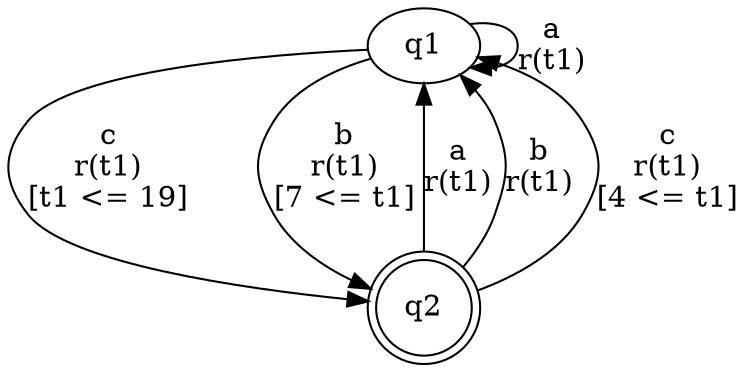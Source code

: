 digraph "tests_1/test28/solution500/solution" {
	q1[label=q1]
	q2[label=q2 shape=doublecircle]
	q1 -> q1[label="a\nr(t1)\n"]
	q1 -> q2[label="c\nr(t1)\n[t1 <= 19]"]
	q2 -> q1[label="a\nr(t1)\n"]
	q2 -> q1[label="b\nr(t1)\n"]
	q2 -> q1[label="c\nr(t1)\n[4 <= t1]"]
	q1 -> q2[label="b\nr(t1)\n[7 <= t1]"]
}
